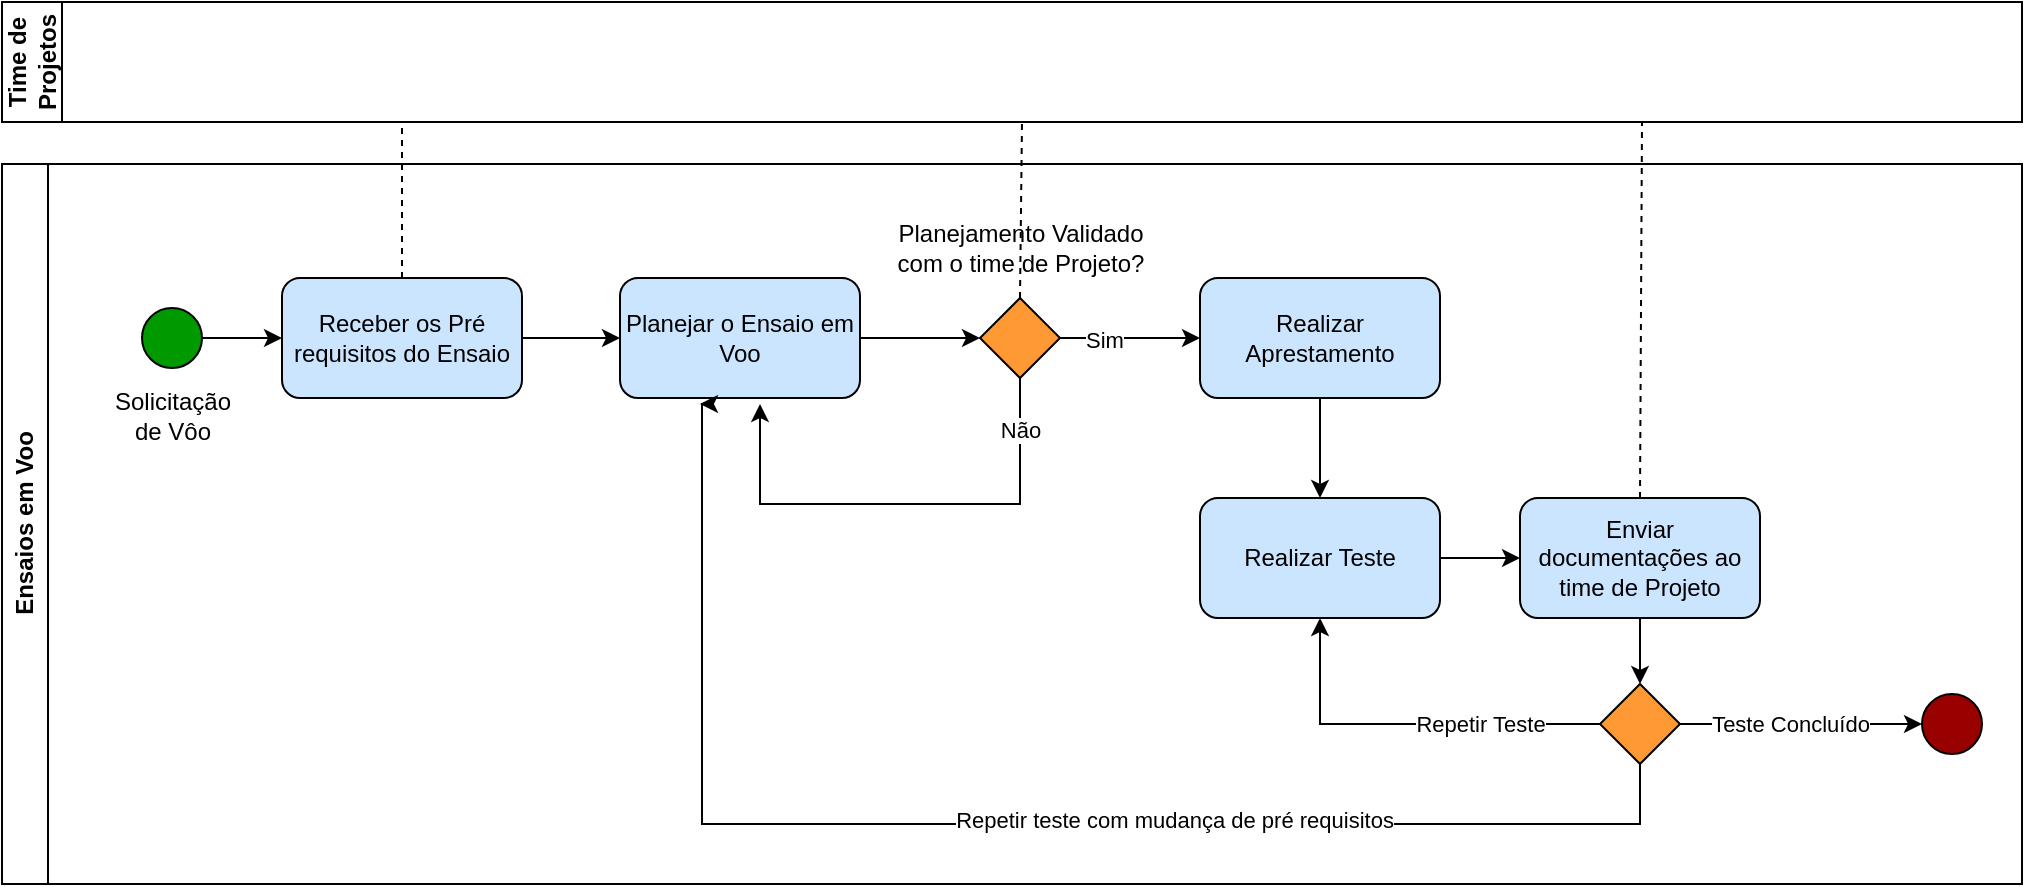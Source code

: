 <mxfile version="22.0.6" type="github" pages="2">
  <diagram name="MACRO" id="29nsO5dNZJTcKLzGv9PE">
    <mxGraphModel dx="1290" dy="659" grid="1" gridSize="10" guides="1" tooltips="1" connect="1" arrows="1" fold="1" page="1" pageScale="1" pageWidth="827" pageHeight="1169" math="0" shadow="0">
      <root>
        <mxCell id="0" />
        <mxCell id="1" parent="0" />
        <mxCell id="S1r_7dUT1iqmqCOqu-Z2-2" value="Ensaios em Voo" style="swimlane;horizontal=0;whiteSpace=wrap;html=1;" parent="1" vertex="1">
          <mxGeometry x="60" y="121" width="1010" height="360" as="geometry" />
        </mxCell>
        <mxCell id="oQ0Vf-gEsFm0dpcl0Elq-2" value="" style="edgeStyle=orthogonalEdgeStyle;rounded=0;orthogonalLoop=1;jettySize=auto;html=1;entryX=0;entryY=0.5;entryDx=0;entryDy=0;" parent="S1r_7dUT1iqmqCOqu-Z2-2" source="S1r_7dUT1iqmqCOqu-Z2-1" target="oQ0Vf-gEsFm0dpcl0Elq-5" edge="1">
          <mxGeometry relative="1" as="geometry">
            <mxPoint x="369" y="155" as="targetPoint" />
          </mxGeometry>
        </mxCell>
        <mxCell id="S1r_7dUT1iqmqCOqu-Z2-1" value="Planejar o Ensaio em Voo" style="rounded=1;whiteSpace=wrap;html=1;fillColor=#CCE5FF;" parent="S1r_7dUT1iqmqCOqu-Z2-2" vertex="1">
          <mxGeometry x="309" y="57" width="120" height="60" as="geometry" />
        </mxCell>
        <mxCell id="oQ0Vf-gEsFm0dpcl0Elq-33" style="edgeStyle=orthogonalEdgeStyle;rounded=0;orthogonalLoop=1;jettySize=auto;html=1;entryX=0;entryY=0.5;entryDx=0;entryDy=0;" parent="S1r_7dUT1iqmqCOqu-Z2-2" source="S1r_7dUT1iqmqCOqu-Z2-3" target="oQ0Vf-gEsFm0dpcl0Elq-32" edge="1">
          <mxGeometry relative="1" as="geometry" />
        </mxCell>
        <mxCell id="S1r_7dUT1iqmqCOqu-Z2-3" value="" style="ellipse;whiteSpace=wrap;html=1;aspect=fixed;fillColor=#009900;" parent="S1r_7dUT1iqmqCOqu-Z2-2" vertex="1">
          <mxGeometry x="70" y="72" width="30" height="30" as="geometry" />
        </mxCell>
        <mxCell id="S1r_7dUT1iqmqCOqu-Z2-5" value="Solicitação de Vôo" style="text;html=1;strokeColor=none;fillColor=none;align=center;verticalAlign=middle;whiteSpace=wrap;rounded=0;" parent="S1r_7dUT1iqmqCOqu-Z2-2" vertex="1">
          <mxGeometry x="52.5" y="117" width="65" height="18" as="geometry" />
        </mxCell>
        <mxCell id="oQ0Vf-gEsFm0dpcl0Elq-9" style="edgeStyle=orthogonalEdgeStyle;rounded=0;orthogonalLoop=1;jettySize=auto;html=1;exitX=0.5;exitY=1;exitDx=0;exitDy=0;" parent="S1r_7dUT1iqmqCOqu-Z2-2" source="oQ0Vf-gEsFm0dpcl0Elq-5" edge="1">
          <mxGeometry relative="1" as="geometry">
            <mxPoint x="379" y="120" as="targetPoint" />
            <Array as="points">
              <mxPoint x="509" y="170" />
              <mxPoint x="379" y="170" />
            </Array>
          </mxGeometry>
        </mxCell>
        <mxCell id="oQ0Vf-gEsFm0dpcl0Elq-10" value="Não" style="edgeLabel;html=1;align=center;verticalAlign=middle;resizable=0;points=[];" parent="oQ0Vf-gEsFm0dpcl0Elq-9" vertex="1" connectable="0">
          <mxGeometry x="-0.599" y="-2" relative="1" as="geometry">
            <mxPoint x="2" y="-23" as="offset" />
          </mxGeometry>
        </mxCell>
        <mxCell id="oQ0Vf-gEsFm0dpcl0Elq-12" style="edgeStyle=orthogonalEdgeStyle;rounded=0;orthogonalLoop=1;jettySize=auto;html=1;entryX=0;entryY=0.5;entryDx=0;entryDy=0;" parent="S1r_7dUT1iqmqCOqu-Z2-2" source="oQ0Vf-gEsFm0dpcl0Elq-5" target="oQ0Vf-gEsFm0dpcl0Elq-11" edge="1">
          <mxGeometry relative="1" as="geometry" />
        </mxCell>
        <mxCell id="oQ0Vf-gEsFm0dpcl0Elq-13" value="Sim" style="edgeLabel;html=1;align=center;verticalAlign=middle;resizable=0;points=[];" parent="oQ0Vf-gEsFm0dpcl0Elq-12" vertex="1" connectable="0">
          <mxGeometry x="-0.377" y="-1" relative="1" as="geometry">
            <mxPoint as="offset" />
          </mxGeometry>
        </mxCell>
        <mxCell id="oQ0Vf-gEsFm0dpcl0Elq-5" value="" style="rhombus;whiteSpace=wrap;html=1;fillColor=#FF9933;" parent="S1r_7dUT1iqmqCOqu-Z2-2" vertex="1">
          <mxGeometry x="489" y="67" width="40" height="40" as="geometry" />
        </mxCell>
        <mxCell id="oQ0Vf-gEsFm0dpcl0Elq-8" value="Planejamento Validado com o time de Projeto?" style="text;html=1;strokeColor=none;fillColor=none;align=center;verticalAlign=middle;whiteSpace=wrap;rounded=0;" parent="S1r_7dUT1iqmqCOqu-Z2-2" vertex="1">
          <mxGeometry x="434.5" y="27" width="149" height="30" as="geometry" />
        </mxCell>
        <mxCell id="oQ0Vf-gEsFm0dpcl0Elq-15" value="" style="edgeStyle=orthogonalEdgeStyle;rounded=0;orthogonalLoop=1;jettySize=auto;html=1;fillColor=#CCE5FF;" parent="S1r_7dUT1iqmqCOqu-Z2-2" source="oQ0Vf-gEsFm0dpcl0Elq-11" target="oQ0Vf-gEsFm0dpcl0Elq-14" edge="1">
          <mxGeometry relative="1" as="geometry" />
        </mxCell>
        <mxCell id="oQ0Vf-gEsFm0dpcl0Elq-11" value="Realizar Aprestamento" style="rounded=1;whiteSpace=wrap;html=1;fillColor=#CCE5FF;" parent="S1r_7dUT1iqmqCOqu-Z2-2" vertex="1">
          <mxGeometry x="599" y="57" width="120" height="60" as="geometry" />
        </mxCell>
        <mxCell id="oQ0Vf-gEsFm0dpcl0Elq-17" value="" style="edgeStyle=orthogonalEdgeStyle;rounded=0;orthogonalLoop=1;jettySize=auto;html=1;fillColor=#CCE5FF;" parent="S1r_7dUT1iqmqCOqu-Z2-2" source="oQ0Vf-gEsFm0dpcl0Elq-14" target="oQ0Vf-gEsFm0dpcl0Elq-16" edge="1">
          <mxGeometry relative="1" as="geometry" />
        </mxCell>
        <mxCell id="oQ0Vf-gEsFm0dpcl0Elq-14" value="Realizar Teste" style="whiteSpace=wrap;html=1;rounded=1;fillColor=#CCE5FF;" parent="S1r_7dUT1iqmqCOqu-Z2-2" vertex="1">
          <mxGeometry x="599" y="167" width="120" height="60" as="geometry" />
        </mxCell>
        <mxCell id="oQ0Vf-gEsFm0dpcl0Elq-20" style="edgeStyle=orthogonalEdgeStyle;rounded=0;orthogonalLoop=1;jettySize=auto;html=1;" parent="S1r_7dUT1iqmqCOqu-Z2-2" source="oQ0Vf-gEsFm0dpcl0Elq-16" target="oQ0Vf-gEsFm0dpcl0Elq-19" edge="1">
          <mxGeometry relative="1" as="geometry" />
        </mxCell>
        <mxCell id="oQ0Vf-gEsFm0dpcl0Elq-16" value="Enviar documentações ao time de Projeto" style="whiteSpace=wrap;html=1;rounded=1;fillColor=#CCE5FF;" parent="S1r_7dUT1iqmqCOqu-Z2-2" vertex="1">
          <mxGeometry x="759" y="167" width="120" height="60" as="geometry" />
        </mxCell>
        <mxCell id="oQ0Vf-gEsFm0dpcl0Elq-23" style="edgeStyle=orthogonalEdgeStyle;rounded=0;orthogonalLoop=1;jettySize=auto;html=1;entryX=0.5;entryY=1;entryDx=0;entryDy=0;" parent="S1r_7dUT1iqmqCOqu-Z2-2" source="oQ0Vf-gEsFm0dpcl0Elq-19" target="oQ0Vf-gEsFm0dpcl0Elq-14" edge="1">
          <mxGeometry relative="1" as="geometry" />
        </mxCell>
        <mxCell id="oQ0Vf-gEsFm0dpcl0Elq-24" value="Repetir Teste" style="edgeLabel;html=1;align=center;verticalAlign=middle;resizable=0;points=[];" parent="oQ0Vf-gEsFm0dpcl0Elq-23" vertex="1" connectable="0">
          <mxGeometry x="-0.1" y="-1" relative="1" as="geometry">
            <mxPoint x="27" y="1" as="offset" />
          </mxGeometry>
        </mxCell>
        <mxCell id="oQ0Vf-gEsFm0dpcl0Elq-30" style="edgeStyle=orthogonalEdgeStyle;rounded=0;orthogonalLoop=1;jettySize=auto;html=1;exitX=0.5;exitY=1;exitDx=0;exitDy=0;" parent="S1r_7dUT1iqmqCOqu-Z2-2" source="oQ0Vf-gEsFm0dpcl0Elq-19" edge="1">
          <mxGeometry relative="1" as="geometry">
            <mxPoint x="349" y="120" as="targetPoint" />
            <Array as="points">
              <mxPoint x="819" y="330" />
              <mxPoint x="350" y="330" />
            </Array>
          </mxGeometry>
        </mxCell>
        <mxCell id="oQ0Vf-gEsFm0dpcl0Elq-31" value="Repetir teste com mudança de pré requisitos" style="edgeLabel;html=1;align=center;verticalAlign=middle;resizable=0;points=[];" parent="oQ0Vf-gEsFm0dpcl0Elq-30" vertex="1" connectable="0">
          <mxGeometry x="-0.258" y="-2" relative="1" as="geometry">
            <mxPoint as="offset" />
          </mxGeometry>
        </mxCell>
        <mxCell id="oQ0Vf-gEsFm0dpcl0Elq-36" style="edgeStyle=orthogonalEdgeStyle;rounded=0;orthogonalLoop=1;jettySize=auto;html=1;" parent="S1r_7dUT1iqmqCOqu-Z2-2" source="oQ0Vf-gEsFm0dpcl0Elq-19" target="oQ0Vf-gEsFm0dpcl0Elq-27" edge="1">
          <mxGeometry relative="1" as="geometry" />
        </mxCell>
        <mxCell id="oQ0Vf-gEsFm0dpcl0Elq-37" value="Teste Concluído" style="edgeLabel;html=1;align=center;verticalAlign=middle;resizable=0;points=[];" parent="oQ0Vf-gEsFm0dpcl0Elq-36" vertex="1" connectable="0">
          <mxGeometry x="-0.405" y="-3" relative="1" as="geometry">
            <mxPoint x="19" y="-3" as="offset" />
          </mxGeometry>
        </mxCell>
        <mxCell id="oQ0Vf-gEsFm0dpcl0Elq-19" value="" style="rhombus;whiteSpace=wrap;html=1;fillColor=#FF9933;" parent="S1r_7dUT1iqmqCOqu-Z2-2" vertex="1">
          <mxGeometry x="799" y="260" width="40" height="40" as="geometry" />
        </mxCell>
        <mxCell id="oQ0Vf-gEsFm0dpcl0Elq-27" value="" style="ellipse;whiteSpace=wrap;html=1;fillColor=#990000;" parent="S1r_7dUT1iqmqCOqu-Z2-2" vertex="1">
          <mxGeometry x="960" y="265" width="30" height="30" as="geometry" />
        </mxCell>
        <mxCell id="oQ0Vf-gEsFm0dpcl0Elq-34" style="edgeStyle=orthogonalEdgeStyle;rounded=0;orthogonalLoop=1;jettySize=auto;html=1;entryX=0;entryY=0.5;entryDx=0;entryDy=0;fillColor=#CCE5FF;" parent="S1r_7dUT1iqmqCOqu-Z2-2" source="oQ0Vf-gEsFm0dpcl0Elq-32" target="S1r_7dUT1iqmqCOqu-Z2-1" edge="1">
          <mxGeometry relative="1" as="geometry" />
        </mxCell>
        <mxCell id="oQ0Vf-gEsFm0dpcl0Elq-32" value="Receber os Pré requisitos do Ensaio" style="rounded=1;whiteSpace=wrap;html=1;fillColor=#CCE5FF;" parent="S1r_7dUT1iqmqCOqu-Z2-2" vertex="1">
          <mxGeometry x="140" y="57" width="120" height="60" as="geometry" />
        </mxCell>
        <mxCell id="oQ0Vf-gEsFm0dpcl0Elq-41" value="" style="endArrow=none;dashed=1;html=1;rounded=0;exitX=0.5;exitY=0;exitDx=0;exitDy=0;" parent="S1r_7dUT1iqmqCOqu-Z2-2" source="oQ0Vf-gEsFm0dpcl0Elq-16" edge="1">
          <mxGeometry width="50" height="50" relative="1" as="geometry">
            <mxPoint x="810" y="169" as="sourcePoint" />
            <mxPoint x="820" y="-21" as="targetPoint" />
          </mxGeometry>
        </mxCell>
        <mxCell id="oQ0Vf-gEsFm0dpcl0Elq-38" value="Time de Projetos" style="swimlane;horizontal=0;whiteSpace=wrap;html=1;startSize=30;" parent="1" vertex="1">
          <mxGeometry x="60" y="40" width="1010" height="60" as="geometry" />
        </mxCell>
        <mxCell id="oQ0Vf-gEsFm0dpcl0Elq-39" value="" style="endArrow=none;dashed=1;html=1;rounded=0;exitX=0.5;exitY=0;exitDx=0;exitDy=0;" parent="oQ0Vf-gEsFm0dpcl0Elq-38" source="oQ0Vf-gEsFm0dpcl0Elq-32" edge="1">
          <mxGeometry width="50" height="50" relative="1" as="geometry">
            <mxPoint x="170" y="100" as="sourcePoint" />
            <mxPoint x="200" y="60" as="targetPoint" />
          </mxGeometry>
        </mxCell>
        <mxCell id="oQ0Vf-gEsFm0dpcl0Elq-42" value="" style="endArrow=none;dashed=1;html=1;rounded=0;exitX=0.5;exitY=0;exitDx=0;exitDy=0;" parent="1" source="oQ0Vf-gEsFm0dpcl0Elq-5" edge="1">
          <mxGeometry width="50" height="50" relative="1" as="geometry">
            <mxPoint x="560" y="210" as="sourcePoint" />
            <mxPoint x="570" y="100" as="targetPoint" />
          </mxGeometry>
        </mxCell>
      </root>
    </mxGraphModel>
  </diagram>
  <diagram id="EDmEeIUWPd3ax8Esh2tc" name="Realizar Teste">
    <mxGraphModel dx="1290" dy="659" grid="1" gridSize="10" guides="1" tooltips="1" connect="1" arrows="1" fold="1" page="1" pageScale="1" pageWidth="827" pageHeight="1169" math="0" shadow="0">
      <root>
        <mxCell id="0" />
        <mxCell id="1" parent="0" />
        <mxCell id="k9P9UyaFmFALSVfuuK0S-4" value="TO" style="swimlane;horizontal=0;whiteSpace=wrap;html=1;" vertex="1" parent="1">
          <mxGeometry x="40" y="60" width="1240" height="570" as="geometry" />
        </mxCell>
        <mxCell id="40kJXBl8dqoz3_yB_v7O-3" value="" style="ellipse;whiteSpace=wrap;html=1;aspect=fixed;fillColor=#009900;" vertex="1" parent="k9P9UyaFmFALSVfuuK0S-4">
          <mxGeometry x="50" y="35" width="30" height="30" as="geometry" />
        </mxCell>
        <mxCell id="40kJXBl8dqoz3_yB_v7O-4" style="edgeStyle=orthogonalEdgeStyle;rounded=0;orthogonalLoop=1;jettySize=auto;html=1;entryX=0;entryY=0.5;entryDx=0;entryDy=0;fillColor=#CCE5FF;exitX=0.5;exitY=1;exitDx=0;exitDy=0;" edge="1" parent="k9P9UyaFmFALSVfuuK0S-4" source="40kJXBl8dqoz3_yB_v7O-5" target="40kJXBl8dqoz3_yB_v7O-6">
          <mxGeometry relative="1" as="geometry">
            <mxPoint x="180" y="120" as="targetPoint" />
          </mxGeometry>
        </mxCell>
        <mxCell id="40kJXBl8dqoz3_yB_v7O-8" value="" style="edgeStyle=orthogonalEdgeStyle;rounded=0;orthogonalLoop=1;jettySize=auto;html=1;" edge="1" parent="k9P9UyaFmFALSVfuuK0S-4" source="40kJXBl8dqoz3_yB_v7O-5" target="40kJXBl8dqoz3_yB_v7O-7">
          <mxGeometry relative="1" as="geometry" />
        </mxCell>
        <mxCell id="40kJXBl8dqoz3_yB_v7O-5" value="Solicitar à liderança ou ao time de projetos a informação de Voo completa" style="rounded=1;whiteSpace=wrap;html=1;fillColor=#CCE5FF;" vertex="1" parent="k9P9UyaFmFALSVfuuK0S-4">
          <mxGeometry x="120" y="20" width="120" height="60" as="geometry" />
        </mxCell>
        <mxCell id="40kJXBl8dqoz3_yB_v7O-2" style="edgeStyle=orthogonalEdgeStyle;rounded=0;orthogonalLoop=1;jettySize=auto;html=1;entryX=0;entryY=0.5;entryDx=0;entryDy=0;" edge="1" parent="k9P9UyaFmFALSVfuuK0S-4" source="40kJXBl8dqoz3_yB_v7O-3" target="40kJXBl8dqoz3_yB_v7O-5">
          <mxGeometry relative="1" as="geometry" />
        </mxCell>
        <mxCell id="40kJXBl8dqoz3_yB_v7O-12" style="edgeStyle=orthogonalEdgeStyle;rounded=0;orthogonalLoop=1;jettySize=auto;html=1;entryX=0;entryY=0.5;entryDx=0;entryDy=0;" edge="1" parent="k9P9UyaFmFALSVfuuK0S-4" source="40kJXBl8dqoz3_yB_v7O-6" target="40kJXBl8dqoz3_yB_v7O-9">
          <mxGeometry relative="1" as="geometry" />
        </mxCell>
        <mxCell id="40kJXBl8dqoz3_yB_v7O-6" value="Organizar a logística do teste" style="rounded=1;whiteSpace=wrap;html=1;fillColor=#CCE5FF;" vertex="1" parent="k9P9UyaFmFALSVfuuK0S-4">
          <mxGeometry x="285" y="120" width="120" height="60" as="geometry" />
        </mxCell>
        <mxCell id="40kJXBl8dqoz3_yB_v7O-10" value="" style="edgeStyle=orthogonalEdgeStyle;rounded=0;orthogonalLoop=1;jettySize=auto;html=1;" edge="1" parent="k9P9UyaFmFALSVfuuK0S-4" source="40kJXBl8dqoz3_yB_v7O-7" target="40kJXBl8dqoz3_yB_v7O-9">
          <mxGeometry relative="1" as="geometry" />
        </mxCell>
        <mxCell id="40kJXBl8dqoz3_yB_v7O-7" value="Dividir as tarefas entre o time de TO" style="whiteSpace=wrap;html=1;fillColor=#CCE5FF;rounded=1;" vertex="1" parent="k9P9UyaFmFALSVfuuK0S-4">
          <mxGeometry x="285" y="20" width="120" height="60" as="geometry" />
        </mxCell>
        <mxCell id="40kJXBl8dqoz3_yB_v7O-14" value="" style="edgeStyle=orthogonalEdgeStyle;rounded=0;orthogonalLoop=1;jettySize=auto;html=1;" edge="1" parent="k9P9UyaFmFALSVfuuK0S-4" source="40kJXBl8dqoz3_yB_v7O-9" target="40kJXBl8dqoz3_yB_v7O-13">
          <mxGeometry relative="1" as="geometry" />
        </mxCell>
        <mxCell id="40kJXBl8dqoz3_yB_v7O-9" value="Carregar equipamentos (checklist pré campo)" style="whiteSpace=wrap;html=1;fillColor=#CCE5FF;rounded=1;" vertex="1" parent="k9P9UyaFmFALSVfuuK0S-4">
          <mxGeometry x="455" y="120" width="120" height="60" as="geometry" />
        </mxCell>
        <mxCell id="40kJXBl8dqoz3_yB_v7O-16" value="" style="edgeStyle=orthogonalEdgeStyle;rounded=0;orthogonalLoop=1;jettySize=auto;html=1;" edge="1" parent="k9P9UyaFmFALSVfuuK0S-4" source="40kJXBl8dqoz3_yB_v7O-13" target="40kJXBl8dqoz3_yB_v7O-15">
          <mxGeometry relative="1" as="geometry" />
        </mxCell>
        <mxCell id="40kJXBl8dqoz3_yB_v7O-13" value="Ir ao local de teste" style="whiteSpace=wrap;html=1;fillColor=#CCE5FF;rounded=1;" vertex="1" parent="k9P9UyaFmFALSVfuuK0S-4">
          <mxGeometry x="455" y="220" width="120" height="60" as="geometry" />
        </mxCell>
        <mxCell id="40kJXBl8dqoz3_yB_v7O-20" value="" style="edgeStyle=orthogonalEdgeStyle;rounded=0;orthogonalLoop=1;jettySize=auto;html=1;" edge="1" parent="k9P9UyaFmFALSVfuuK0S-4" source="40kJXBl8dqoz3_yB_v7O-15" target="40kJXBl8dqoz3_yB_v7O-19">
          <mxGeometry relative="1" as="geometry" />
        </mxCell>
        <mxCell id="40kJXBl8dqoz3_yB_v7O-15" value="Montar estrutura e aeronave" style="whiteSpace=wrap;html=1;fillColor=#CCE5FF;rounded=1;" vertex="1" parent="k9P9UyaFmFALSVfuuK0S-4">
          <mxGeometry x="455" y="330" width="120" height="60" as="geometry" />
        </mxCell>
        <mxCell id="40kJXBl8dqoz3_yB_v7O-19" value="Fazer Checklist de Montagem e Cartão TO" style="whiteSpace=wrap;html=1;fillColor=#CCE5FF;rounded=1;" vertex="1" parent="k9P9UyaFmFALSVfuuK0S-4">
          <mxGeometry x="620" y="330" width="120" height="60" as="geometry" />
        </mxCell>
        <mxCell id="40kJXBl8dqoz3_yB_v7O-27" value="" style="edgeStyle=orthogonalEdgeStyle;rounded=0;orthogonalLoop=1;jettySize=auto;html=1;" edge="1" parent="k9P9UyaFmFALSVfuuK0S-4" source="40kJXBl8dqoz3_yB_v7O-23" target="40kJXBl8dqoz3_yB_v7O-26">
          <mxGeometry relative="1" as="geometry" />
        </mxCell>
        <mxCell id="40kJXBl8dqoz3_yB_v7O-30" value="Sim" style="edgeLabel;html=1;align=center;verticalAlign=middle;resizable=0;points=[];" vertex="1" connectable="0" parent="40kJXBl8dqoz3_yB_v7O-27">
          <mxGeometry x="-0.336" relative="1" as="geometry">
            <mxPoint as="offset" />
          </mxGeometry>
        </mxCell>
        <mxCell id="40kJXBl8dqoz3_yB_v7O-23" value="" style="rhombus;whiteSpace=wrap;html=1;fillColor=#FF9933;" vertex="1" parent="k9P9UyaFmFALSVfuuK0S-4">
          <mxGeometry x="660" y="438" width="40" height="40" as="geometry" />
        </mxCell>
        <mxCell id="40kJXBl8dqoz3_yB_v7O-24" value="" style="endArrow=classic;html=1;rounded=0;entryX=0.5;entryY=0;entryDx=0;entryDy=0;" edge="1" parent="k9P9UyaFmFALSVfuuK0S-4" target="40kJXBl8dqoz3_yB_v7O-23">
          <mxGeometry width="50" height="50" relative="1" as="geometry">
            <mxPoint x="680" y="390" as="sourcePoint" />
            <mxPoint x="730" y="330" as="targetPoint" />
          </mxGeometry>
        </mxCell>
        <mxCell id="40kJXBl8dqoz3_yB_v7O-25" value="Aeronave OK?&amp;nbsp;" style="text;html=1;strokeColor=none;fillColor=none;align=center;verticalAlign=middle;whiteSpace=wrap;rounded=0;" vertex="1" parent="k9P9UyaFmFALSVfuuK0S-4">
          <mxGeometry x="650" y="480" width="60" height="30" as="geometry" />
        </mxCell>
        <mxCell id="40kJXBl8dqoz3_yB_v7O-26" value="Liberar para voo" style="rounded=1;whiteSpace=wrap;html=1;fillColor=#CCE5FF;" vertex="1" parent="k9P9UyaFmFALSVfuuK0S-4">
          <mxGeometry x="756" y="428" width="120" height="60" as="geometry" />
        </mxCell>
        <mxCell id="40kJXBl8dqoz3_yB_v7O-35" style="edgeStyle=orthogonalEdgeStyle;rounded=0;orthogonalLoop=1;jettySize=auto;html=1;entryX=0;entryY=0.75;entryDx=0;entryDy=0;exitX=0.5;exitY=0;exitDx=0;exitDy=0;" edge="1" parent="k9P9UyaFmFALSVfuuK0S-4" source="40kJXBl8dqoz3_yB_v7O-31" target="40kJXBl8dqoz3_yB_v7O-19">
          <mxGeometry relative="1" as="geometry">
            <Array as="points">
              <mxPoint x="515" y="410" />
              <mxPoint x="600" y="410" />
              <mxPoint x="600" y="375" />
            </Array>
          </mxGeometry>
        </mxCell>
        <mxCell id="40kJXBl8dqoz3_yB_v7O-31" value="Refazer montagem" style="whiteSpace=wrap;html=1;fillColor=#CCE5FF;rounded=1;" vertex="1" parent="k9P9UyaFmFALSVfuuK0S-4">
          <mxGeometry x="455" y="428" width="120" height="60" as="geometry" />
        </mxCell>
        <mxCell id="40kJXBl8dqoz3_yB_v7O-32" value="" style="endArrow=classic;html=1;rounded=0;exitX=0;exitY=0.5;exitDx=0;exitDy=0;entryX=1;entryY=0.5;entryDx=0;entryDy=0;" edge="1" parent="k9P9UyaFmFALSVfuuK0S-4" source="40kJXBl8dqoz3_yB_v7O-23" target="40kJXBl8dqoz3_yB_v7O-31">
          <mxGeometry width="50" height="50" relative="1" as="geometry">
            <mxPoint x="300" y="498" as="sourcePoint" />
            <mxPoint x="350" y="448" as="targetPoint" />
          </mxGeometry>
        </mxCell>
        <mxCell id="40kJXBl8dqoz3_yB_v7O-33" value="Não" style="edgeLabel;html=1;align=center;verticalAlign=middle;resizable=0;points=[];" vertex="1" connectable="0" parent="40kJXBl8dqoz3_yB_v7O-32">
          <mxGeometry x="0.068" relative="1" as="geometry">
            <mxPoint as="offset" />
          </mxGeometry>
        </mxCell>
        <mxCell id="40kJXBl8dqoz3_yB_v7O-36" value="Informação de Voo" style="text;html=1;strokeColor=none;fillColor=none;align=center;verticalAlign=middle;whiteSpace=wrap;rounded=0;" vertex="1" parent="k9P9UyaFmFALSVfuuK0S-4">
          <mxGeometry x="35" y="80" width="60" height="30" as="geometry" />
        </mxCell>
        <mxCell id="40kJXBl8dqoz3_yB_v7O-37" value="Piloto" style="swimlane;horizontal=0;whiteSpace=wrap;html=1;" vertex="1" parent="1">
          <mxGeometry x="40" y="630" width="1240" height="120" as="geometry" />
        </mxCell>
        <mxCell id="7TvzAImDAECQtP68gyTs-5" value="Fazer Voo conforme Plano de Voo" style="whiteSpace=wrap;html=1;fillColor=#CCE5FF;rounded=1;" vertex="1" parent="40kJXBl8dqoz3_yB_v7O-37">
          <mxGeometry x="756" y="30" width="120" height="60" as="geometry" />
        </mxCell>
        <mxCell id="7TvzAImDAECQtP68gyTs-6" value="" style="edgeStyle=orthogonalEdgeStyle;rounded=0;orthogonalLoop=1;jettySize=auto;html=1;" edge="1" parent="1" source="40kJXBl8dqoz3_yB_v7O-26" target="7TvzAImDAECQtP68gyTs-5">
          <mxGeometry relative="1" as="geometry" />
        </mxCell>
        <mxCell id="ddc4wBg-I7X51zo9LPEo-1" value="Recolher&amp;nbsp;" style="swimlane;horizontal=0;whiteSpace=wrap;html=1;" vertex="1" parent="1">
          <mxGeometry x="40" y="750" width="1240" height="150" as="geometry" />
        </mxCell>
      </root>
    </mxGraphModel>
  </diagram>
</mxfile>
